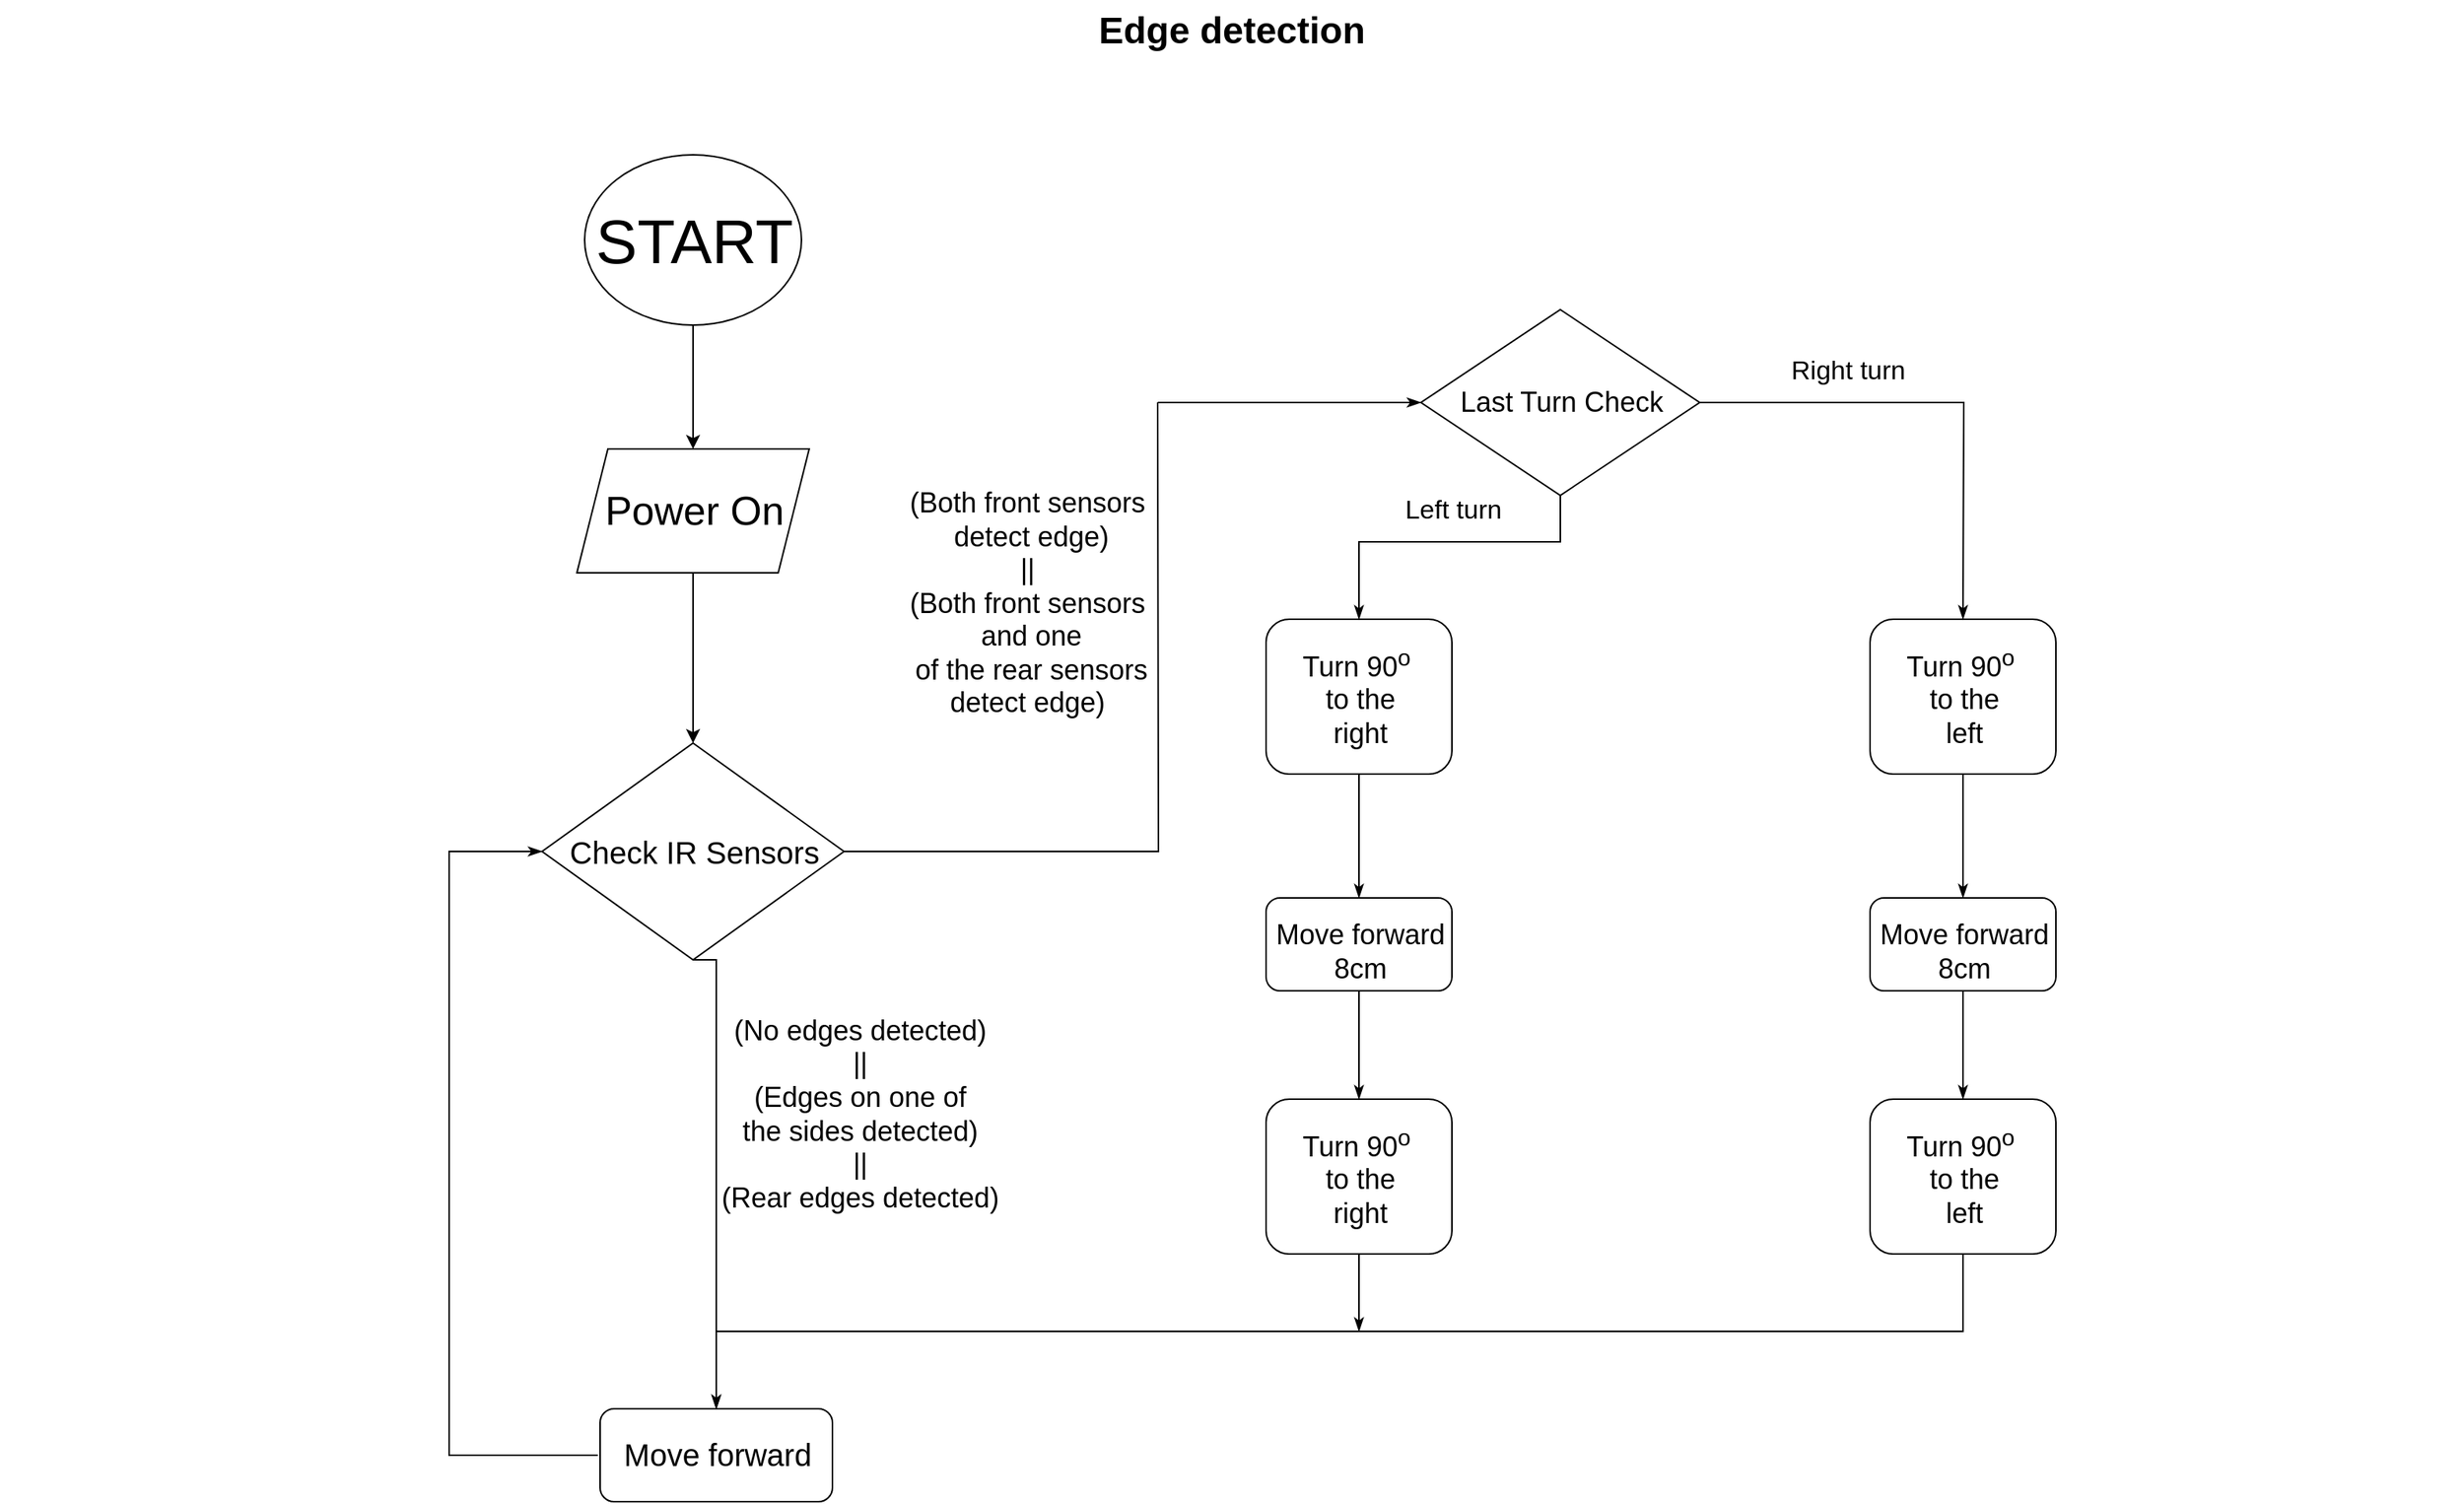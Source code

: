 <mxfile version="13.8.1" type="github">
  <diagram name="Page-1" id="74b105a0-9070-1c63-61bc-23e55f88626e">
    <mxGraphModel dx="1730" dy="913" grid="1" gridSize="10" guides="1" tooltips="1" connect="1" arrows="1" fold="1" page="1" pageScale="1.5" pageWidth="1169" pageHeight="826" background="none" math="0" shadow="0">
      <root>
        <mxCell id="0" style=";html=1;" />
        <mxCell id="1" style=";html=1;" parent="0" />
        <mxCell id="10b056a9c633e61c-30" value="Edge detection" style="text;strokeColor=none;fillColor=none;html=1;fontSize=24;fontStyle=1;verticalAlign=middle;align=center;" parent="1" vertex="1">
          <mxGeometry x="80" y="40" width="1590" height="40" as="geometry" />
        </mxCell>
        <mxCell id="DMXKYdWP3Fc59WBJMRq4-9" style="edgeStyle=orthogonalEdgeStyle;rounded=0;orthogonalLoop=1;jettySize=auto;html=1;entryX=0.5;entryY=0;entryDx=0;entryDy=0;" edge="1" parent="1" source="DMXKYdWP3Fc59WBJMRq4-2" target="DMXKYdWP3Fc59WBJMRq4-4">
          <mxGeometry relative="1" as="geometry" />
        </mxCell>
        <mxCell id="DMXKYdWP3Fc59WBJMRq4-2" value="" style="ellipse;whiteSpace=wrap;html=1;" vertex="1" parent="1">
          <mxGeometry x="457.5" y="140" width="140" height="110" as="geometry" />
        </mxCell>
        <mxCell id="DMXKYdWP3Fc59WBJMRq4-3" value="&lt;span style=&quot;font-size: 40px&quot;&gt;START&lt;/span&gt;" style="text;html=1;resizable=0;autosize=1;align=center;verticalAlign=middle;points=[];fillColor=none;strokeColor=none;rounded=0;" vertex="1" parent="1">
          <mxGeometry x="457.5" y="180" width="140" height="30" as="geometry" />
        </mxCell>
        <mxCell id="DMXKYdWP3Fc59WBJMRq4-10" style="edgeStyle=orthogonalEdgeStyle;rounded=0;orthogonalLoop=1;jettySize=auto;html=1;entryX=0.5;entryY=0;entryDx=0;entryDy=0;" edge="1" parent="1" source="DMXKYdWP3Fc59WBJMRq4-4" target="DMXKYdWP3Fc59WBJMRq4-6">
          <mxGeometry relative="1" as="geometry" />
        </mxCell>
        <mxCell id="DMXKYdWP3Fc59WBJMRq4-4" value="" style="shape=parallelogram;perimeter=parallelogramPerimeter;whiteSpace=wrap;html=1;fixedSize=1;" vertex="1" parent="1">
          <mxGeometry x="452.5" y="330" width="150" height="80" as="geometry" />
        </mxCell>
        <mxCell id="DMXKYdWP3Fc59WBJMRq4-5" value="&lt;font style=&quot;font-size: 26px&quot;&gt;Power On&lt;/font&gt;" style="text;html=1;resizable=0;autosize=1;align=center;verticalAlign=middle;points=[];fillColor=none;strokeColor=none;rounded=0;" vertex="1" parent="1">
          <mxGeometry x="462.5" y="360" width="130" height="20" as="geometry" />
        </mxCell>
        <mxCell id="DMXKYdWP3Fc59WBJMRq4-51" style="edgeStyle=orthogonalEdgeStyle;rounded=0;orthogonalLoop=1;jettySize=auto;html=1;entryX=0.5;entryY=0;entryDx=0;entryDy=0;endArrow=classicThin;endFill=1;fontSize=18;exitX=0.5;exitY=1;exitDx=0;exitDy=0;" edge="1" parent="1" source="DMXKYdWP3Fc59WBJMRq4-6" target="DMXKYdWP3Fc59WBJMRq4-48">
          <mxGeometry relative="1" as="geometry">
            <Array as="points">
              <mxPoint x="543" y="660" />
            </Array>
          </mxGeometry>
        </mxCell>
        <mxCell id="DMXKYdWP3Fc59WBJMRq4-6" value="" style="rhombus;whiteSpace=wrap;html=1;" vertex="1" parent="1">
          <mxGeometry x="430" y="520" width="195" height="140" as="geometry" />
        </mxCell>
        <mxCell id="DMXKYdWP3Fc59WBJMRq4-11" style="edgeStyle=orthogonalEdgeStyle;rounded=0;orthogonalLoop=1;jettySize=auto;html=1;endArrow=none;endFill=0;exitX=1;exitY=0.5;exitDx=0;exitDy=0;" edge="1" parent="1" source="DMXKYdWP3Fc59WBJMRq4-6">
          <mxGeometry relative="1" as="geometry">
            <mxPoint x="827.5" y="300" as="targetPoint" />
          </mxGeometry>
        </mxCell>
        <mxCell id="DMXKYdWP3Fc59WBJMRq4-8" value="&lt;font&gt;&lt;font style=&quot;font-size: 20px&quot;&gt;Check IR Sensors&lt;/font&gt;&lt;br&gt;&lt;/font&gt;" style="text;html=1;resizable=0;autosize=1;align=center;verticalAlign=middle;points=[];fillColor=none;strokeColor=none;rounded=0;" vertex="1" parent="1">
          <mxGeometry x="437.5" y="580" width="180" height="20" as="geometry" />
        </mxCell>
        <mxCell id="DMXKYdWP3Fc59WBJMRq4-13" value="&lt;span style=&quot;font-size: 18px&quot;&gt;(Both front sensors&lt;br&gt;&amp;nbsp;detect edge)&lt;br&gt;||&lt;br&gt;(Both front sensors&lt;br&gt;&amp;nbsp;and one&lt;br&gt;&amp;nbsp;of the rear sensors&lt;br&gt;detect edge)&lt;br&gt;&lt;/span&gt;" style="text;html=1;resizable=0;autosize=1;align=center;verticalAlign=middle;points=[];fillColor=none;strokeColor=none;rounded=0;" vertex="1" parent="1">
          <mxGeometry x="657.5" y="375" width="170" height="110" as="geometry" />
        </mxCell>
        <mxCell id="DMXKYdWP3Fc59WBJMRq4-15" value="" style="endArrow=classicThin;html=1;endFill=1;" edge="1" parent="1">
          <mxGeometry width="50" height="50" relative="1" as="geometry">
            <mxPoint x="827.5" y="300" as="sourcePoint" />
            <mxPoint x="997.5" y="300" as="targetPoint" />
          </mxGeometry>
        </mxCell>
        <mxCell id="DMXKYdWP3Fc59WBJMRq4-20" style="edgeStyle=orthogonalEdgeStyle;rounded=0;orthogonalLoop=1;jettySize=auto;html=1;endArrow=classicThin;endFill=1;" edge="1" parent="1" source="DMXKYdWP3Fc59WBJMRq4-16">
          <mxGeometry relative="1" as="geometry">
            <mxPoint x="957.5" y="440" as="targetPoint" />
            <Array as="points">
              <mxPoint x="1087.5" y="390" />
              <mxPoint x="957.5" y="390" />
              <mxPoint x="957.5" y="440" />
            </Array>
          </mxGeometry>
        </mxCell>
        <mxCell id="DMXKYdWP3Fc59WBJMRq4-22" style="edgeStyle=orthogonalEdgeStyle;rounded=0;orthogonalLoop=1;jettySize=auto;html=1;endArrow=classicThin;endFill=1;" edge="1" parent="1" source="DMXKYdWP3Fc59WBJMRq4-16">
          <mxGeometry relative="1" as="geometry">
            <mxPoint x="1347.5" y="440" as="targetPoint" />
          </mxGeometry>
        </mxCell>
        <mxCell id="DMXKYdWP3Fc59WBJMRq4-16" value="" style="rhombus;whiteSpace=wrap;html=1;" vertex="1" parent="1">
          <mxGeometry x="997.5" y="240" width="180" height="120" as="geometry" />
        </mxCell>
        <mxCell id="DMXKYdWP3Fc59WBJMRq4-17" value="&lt;font style=&quot;font-size: 18px&quot;&gt;Last Turn Check&lt;/font&gt;" style="text;html=1;resizable=0;autosize=1;align=center;verticalAlign=middle;points=[];fillColor=none;strokeColor=none;rounded=0;" vertex="1" parent="1">
          <mxGeometry x="1012.5" y="290" width="150" height="20" as="geometry" />
        </mxCell>
        <mxCell id="DMXKYdWP3Fc59WBJMRq4-21" value="&lt;font style=&quot;font-size: 17px&quot;&gt;Left turn&lt;/font&gt;" style="text;html=1;resizable=0;autosize=1;align=center;verticalAlign=middle;points=[];fillColor=none;strokeColor=none;rounded=0;" vertex="1" parent="1">
          <mxGeometry x="977.5" y="360" width="80" height="20" as="geometry" />
        </mxCell>
        <mxCell id="DMXKYdWP3Fc59WBJMRq4-23" value="&lt;font style=&quot;font-size: 17px&quot;&gt;Right turn&lt;/font&gt;" style="text;html=1;resizable=0;autosize=1;align=center;verticalAlign=middle;points=[];fillColor=none;strokeColor=none;rounded=0;" vertex="1" parent="1">
          <mxGeometry x="1227.5" y="270" width="90" height="20" as="geometry" />
        </mxCell>
        <mxCell id="DMXKYdWP3Fc59WBJMRq4-43" style="edgeStyle=orthogonalEdgeStyle;rounded=0;orthogonalLoop=1;jettySize=auto;html=1;entryX=0.5;entryY=0;entryDx=0;entryDy=0;endArrow=classicThin;endFill=1;fontSize=18;" edge="1" parent="1" source="DMXKYdWP3Fc59WBJMRq4-24" target="DMXKYdWP3Fc59WBJMRq4-27">
          <mxGeometry relative="1" as="geometry" />
        </mxCell>
        <mxCell id="DMXKYdWP3Fc59WBJMRq4-24" value="" style="rounded=1;whiteSpace=wrap;html=1;fontSize=18;" vertex="1" parent="1">
          <mxGeometry x="897.5" y="440" width="120" height="100" as="geometry" />
        </mxCell>
        <mxCell id="DMXKYdWP3Fc59WBJMRq4-26" value="Turn 90&lt;sup&gt;o&lt;/sup&gt;&amp;nbsp;&lt;br&gt;to the&lt;br&gt;right" style="text;html=1;resizable=0;autosize=1;align=center;verticalAlign=middle;points=[];fillColor=none;strokeColor=none;rounded=0;fontSize=18;" vertex="1" parent="1">
          <mxGeometry x="912.5" y="450" width="90" height="80" as="geometry" />
        </mxCell>
        <mxCell id="DMXKYdWP3Fc59WBJMRq4-27" value="" style="rounded=1;whiteSpace=wrap;html=1;fontSize=18;" vertex="1" parent="1">
          <mxGeometry x="897.5" y="620" width="120" height="60" as="geometry" />
        </mxCell>
        <mxCell id="DMXKYdWP3Fc59WBJMRq4-30" value="" style="rounded=1;whiteSpace=wrap;html=1;fontSize=18;" vertex="1" parent="1">
          <mxGeometry x="897.5" y="750" width="120" height="100" as="geometry" />
        </mxCell>
        <mxCell id="DMXKYdWP3Fc59WBJMRq4-47" style="edgeStyle=orthogonalEdgeStyle;rounded=0;orthogonalLoop=1;jettySize=auto;html=1;endArrow=classicThin;endFill=1;fontSize=18;" edge="1" parent="1">
          <mxGeometry relative="1" as="geometry">
            <mxPoint x="957.5" y="900" as="targetPoint" />
            <mxPoint x="957.5" y="850" as="sourcePoint" />
          </mxGeometry>
        </mxCell>
        <mxCell id="DMXKYdWP3Fc59WBJMRq4-31" value="Turn 90&lt;sup&gt;o&lt;/sup&gt;&amp;nbsp;&lt;br&gt;to the&lt;br&gt;right" style="text;html=1;resizable=0;autosize=1;align=center;verticalAlign=middle;points=[];fillColor=none;strokeColor=none;rounded=0;fontSize=18;" vertex="1" parent="1">
          <mxGeometry x="912.5" y="760" width="90" height="80" as="geometry" />
        </mxCell>
        <mxCell id="DMXKYdWP3Fc59WBJMRq4-45" style="edgeStyle=orthogonalEdgeStyle;rounded=0;orthogonalLoop=1;jettySize=auto;html=1;entryX=0.5;entryY=0;entryDx=0;entryDy=0;endArrow=classicThin;endFill=1;fontSize=18;" edge="1" parent="1" source="DMXKYdWP3Fc59WBJMRq4-32" target="DMXKYdWP3Fc59WBJMRq4-30">
          <mxGeometry relative="1" as="geometry" />
        </mxCell>
        <mxCell id="DMXKYdWP3Fc59WBJMRq4-32" value="Move forward &lt;br&gt;8cm" style="text;html=1;resizable=0;autosize=1;align=center;verticalAlign=middle;points=[];fillColor=none;strokeColor=none;rounded=0;fontSize=18;" vertex="1" parent="1">
          <mxGeometry x="897.5" y="630" width="120" height="50" as="geometry" />
        </mxCell>
        <mxCell id="DMXKYdWP3Fc59WBJMRq4-42" style="edgeStyle=orthogonalEdgeStyle;rounded=0;orthogonalLoop=1;jettySize=auto;html=1;entryX=0.5;entryY=0;entryDx=0;entryDy=0;endArrow=classicThin;endFill=1;fontSize=18;" edge="1" parent="1" source="DMXKYdWP3Fc59WBJMRq4-33" target="DMXKYdWP3Fc59WBJMRq4-35">
          <mxGeometry relative="1" as="geometry" />
        </mxCell>
        <mxCell id="DMXKYdWP3Fc59WBJMRq4-33" value="" style="rounded=1;whiteSpace=wrap;html=1;fontSize=18;" vertex="1" parent="1">
          <mxGeometry x="1287.5" y="440" width="120" height="100" as="geometry" />
        </mxCell>
        <mxCell id="DMXKYdWP3Fc59WBJMRq4-35" value="" style="rounded=1;whiteSpace=wrap;html=1;fontSize=18;" vertex="1" parent="1">
          <mxGeometry x="1287.5" y="620" width="120" height="60" as="geometry" />
        </mxCell>
        <mxCell id="DMXKYdWP3Fc59WBJMRq4-46" style="edgeStyle=orthogonalEdgeStyle;rounded=0;orthogonalLoop=1;jettySize=auto;html=1;exitX=0.5;exitY=1;exitDx=0;exitDy=0;endArrow=classicThin;endFill=1;fontSize=18;entryX=0.5;entryY=0;entryDx=0;entryDy=0;" edge="1" parent="1" source="DMXKYdWP3Fc59WBJMRq4-37" target="DMXKYdWP3Fc59WBJMRq4-48">
          <mxGeometry relative="1" as="geometry">
            <mxPoint x="525.5" y="945" as="targetPoint" />
          </mxGeometry>
        </mxCell>
        <mxCell id="DMXKYdWP3Fc59WBJMRq4-37" value="" style="rounded=1;whiteSpace=wrap;html=1;fontSize=18;" vertex="1" parent="1">
          <mxGeometry x="1287.5" y="750" width="120" height="100" as="geometry" />
        </mxCell>
        <mxCell id="DMXKYdWP3Fc59WBJMRq4-38" value="Turn 90&lt;sup&gt;o&lt;/sup&gt;&amp;nbsp;&lt;br&gt;to the&lt;br&gt;left" style="text;html=1;resizable=0;autosize=1;align=center;verticalAlign=middle;points=[];fillColor=none;strokeColor=none;rounded=0;fontSize=18;" vertex="1" parent="1">
          <mxGeometry x="1302.5" y="450" width="90" height="80" as="geometry" />
        </mxCell>
        <mxCell id="DMXKYdWP3Fc59WBJMRq4-39" value="Turn 90&lt;sup&gt;o&lt;/sup&gt;&amp;nbsp;&lt;br&gt;to the&lt;br&gt;left" style="text;html=1;resizable=0;autosize=1;align=center;verticalAlign=middle;points=[];fillColor=none;strokeColor=none;rounded=0;fontSize=18;" vertex="1" parent="1">
          <mxGeometry x="1302.5" y="760" width="90" height="80" as="geometry" />
        </mxCell>
        <mxCell id="DMXKYdWP3Fc59WBJMRq4-44" style="edgeStyle=orthogonalEdgeStyle;rounded=0;orthogonalLoop=1;jettySize=auto;html=1;entryX=0.5;entryY=0;entryDx=0;entryDy=0;endArrow=classicThin;endFill=1;fontSize=18;" edge="1" parent="1" source="DMXKYdWP3Fc59WBJMRq4-40" target="DMXKYdWP3Fc59WBJMRq4-37">
          <mxGeometry relative="1" as="geometry" />
        </mxCell>
        <mxCell id="DMXKYdWP3Fc59WBJMRq4-40" value="Move forward &lt;br&gt;8cm" style="text;html=1;resizable=0;autosize=1;align=center;verticalAlign=middle;points=[];fillColor=none;strokeColor=none;rounded=0;fontSize=18;" vertex="1" parent="1">
          <mxGeometry x="1287.5" y="630" width="120" height="50" as="geometry" />
        </mxCell>
        <mxCell id="DMXKYdWP3Fc59WBJMRq4-48" value="" style="rounded=1;whiteSpace=wrap;html=1;fontSize=18;" vertex="1" parent="1">
          <mxGeometry x="467.5" y="950" width="150" height="60" as="geometry" />
        </mxCell>
        <mxCell id="DMXKYdWP3Fc59WBJMRq4-50" style="edgeStyle=orthogonalEdgeStyle;rounded=0;orthogonalLoop=1;jettySize=auto;html=1;endArrow=classicThin;endFill=1;fontSize=18;entryX=0;entryY=0.5;entryDx=0;entryDy=0;" edge="1" parent="1" target="DMXKYdWP3Fc59WBJMRq4-6">
          <mxGeometry relative="1" as="geometry">
            <mxPoint x="310" y="590" as="targetPoint" />
            <mxPoint x="466" y="980" as="sourcePoint" />
            <Array as="points">
              <mxPoint x="370" y="980" />
              <mxPoint x="370" y="590" />
            </Array>
          </mxGeometry>
        </mxCell>
        <mxCell id="DMXKYdWP3Fc59WBJMRq4-49" value="&lt;font style=&quot;font-size: 20px&quot;&gt;Move forward&lt;/font&gt;" style="text;html=1;resizable=0;autosize=1;align=center;verticalAlign=middle;points=[];fillColor=none;strokeColor=none;rounded=0;fontSize=18;" vertex="1" parent="1">
          <mxGeometry x="472.5" y="965" width="140" height="30" as="geometry" />
        </mxCell>
        <mxCell id="DMXKYdWP3Fc59WBJMRq4-52" value="(No edges detected)&lt;br&gt;||&lt;br&gt;(Edges on one of&lt;br&gt;the sides detected)&lt;br&gt;||&lt;br&gt;(Rear edges detected)" style="text;html=1;resizable=0;autosize=1;align=center;verticalAlign=middle;points=[];fillColor=none;strokeColor=none;rounded=0;fontSize=18;" vertex="1" parent="1">
          <mxGeometry x="540" y="690" width="190" height="140" as="geometry" />
        </mxCell>
      </root>
    </mxGraphModel>
  </diagram>
</mxfile>
